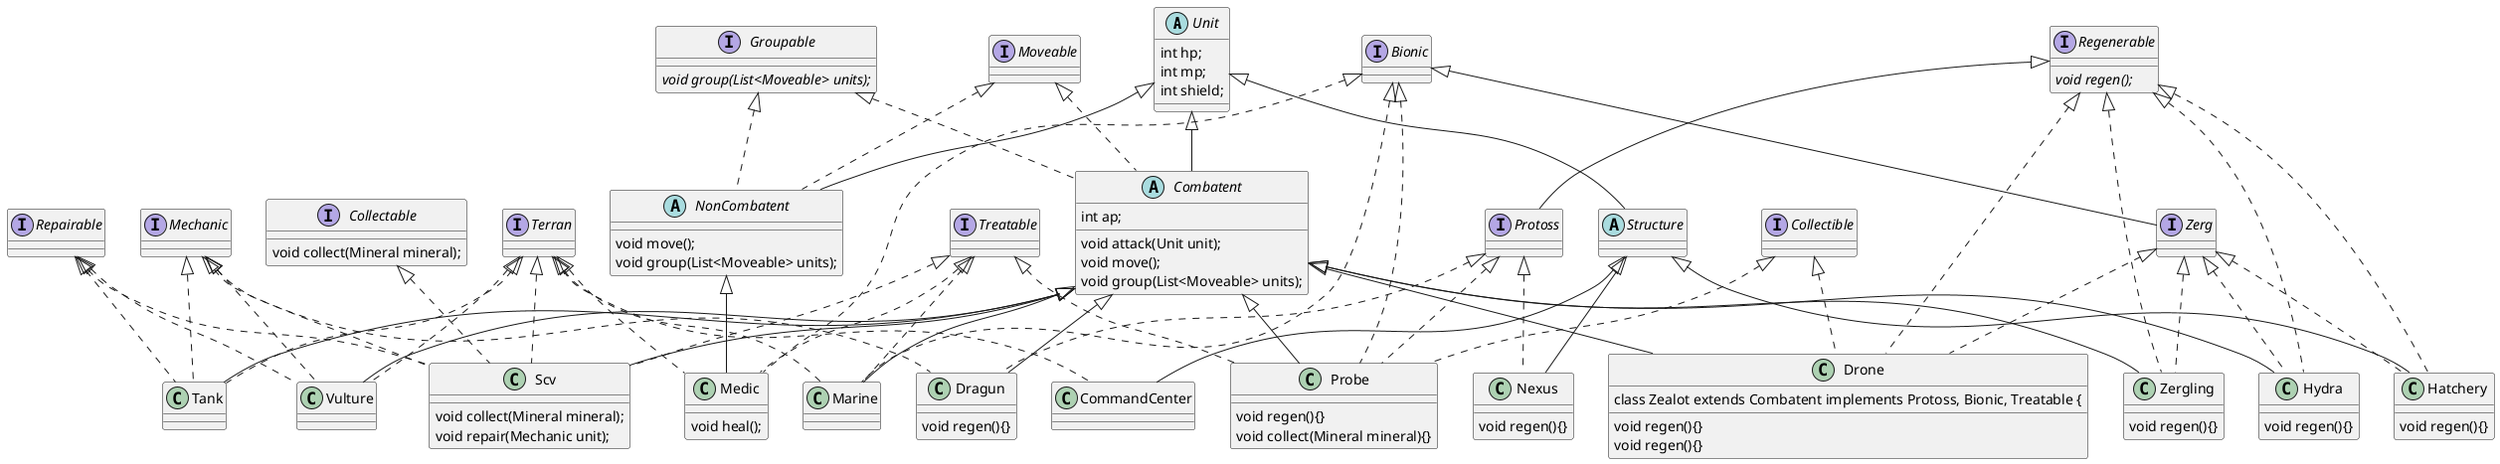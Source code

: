 @startuml starcraft

scale 1


abstract class Unit {
    int hp;
    int mp;
    int shield;
}

abstract class Combatent extends Unit implements Groupable, Moveable {
    int ap;

    void attack(Unit unit);
    void move();
    void group(List<Moveable> units);
}

abstract class NonCombatent extends Unit implements Groupable, Moveable {
    void move();
    void group(List<Moveable> units);
}

abstract class Structure extends Unit {}

interface Groupable {
    {abstract} void group(List<Moveable> units);
}

interface Moveable {}

interface Bionic {}

interface Mechanic {}

interface Terran {}

interface Zerg implements Bionic{}

interface Protoss implements Regenerable{}

interface Treatable {}

interface Collectable {
    void collect(Mineral mineral);
}

interface Repairable {}

class Marine extends Combatent implements Terran, Treatable, Bionic {}

class Medic extends NonCombatent implements Terran, Treatable, Bionic {
    void heal();
}

class Vulture extends Combatent implements Terran, Mechanic, Repairable {}

class Tank extends Combatent implements Terran, Mechanic, Repairable {}

class Scv extends Combatent implements Terran, Mechanic, Collectable, Treatable, Repairable{
    void collect(Mineral mineral);
    void repair(Mechanic unit);
}

class CommandCenter extends Structure implements Terran {}

interface Regenerable {
    {abstract} void regen();
}

class Zergling extends Combatent implements Zerg, Regenerable  {
    void regen(){}
}

class Hydra extends Combatent implements Zerg, Regenerable {
    void regen(){}
}

class Hatchery extends Structure implements Zerg, Regenerable {
    void regen(){}
}

class Drone extends Combatent implements Zerg, Regenerable, Collectible {
    void regen(){}

    class Zealot extends Combatent implements Protoss, Bionic, Treatable { 
    void regen(){}
}

class Dragun extends Combatent implements Protoss,  Mechanic {
    void regen(){}
}

class Probe extends Combatent implements Protoss, Bionic, Treatable, Collectible {
    void regen(){}
    void collect(Mineral mineral){}
}

class Nexus extends Structure implements Protoss {
    void regen(){}
}
   

@enduml